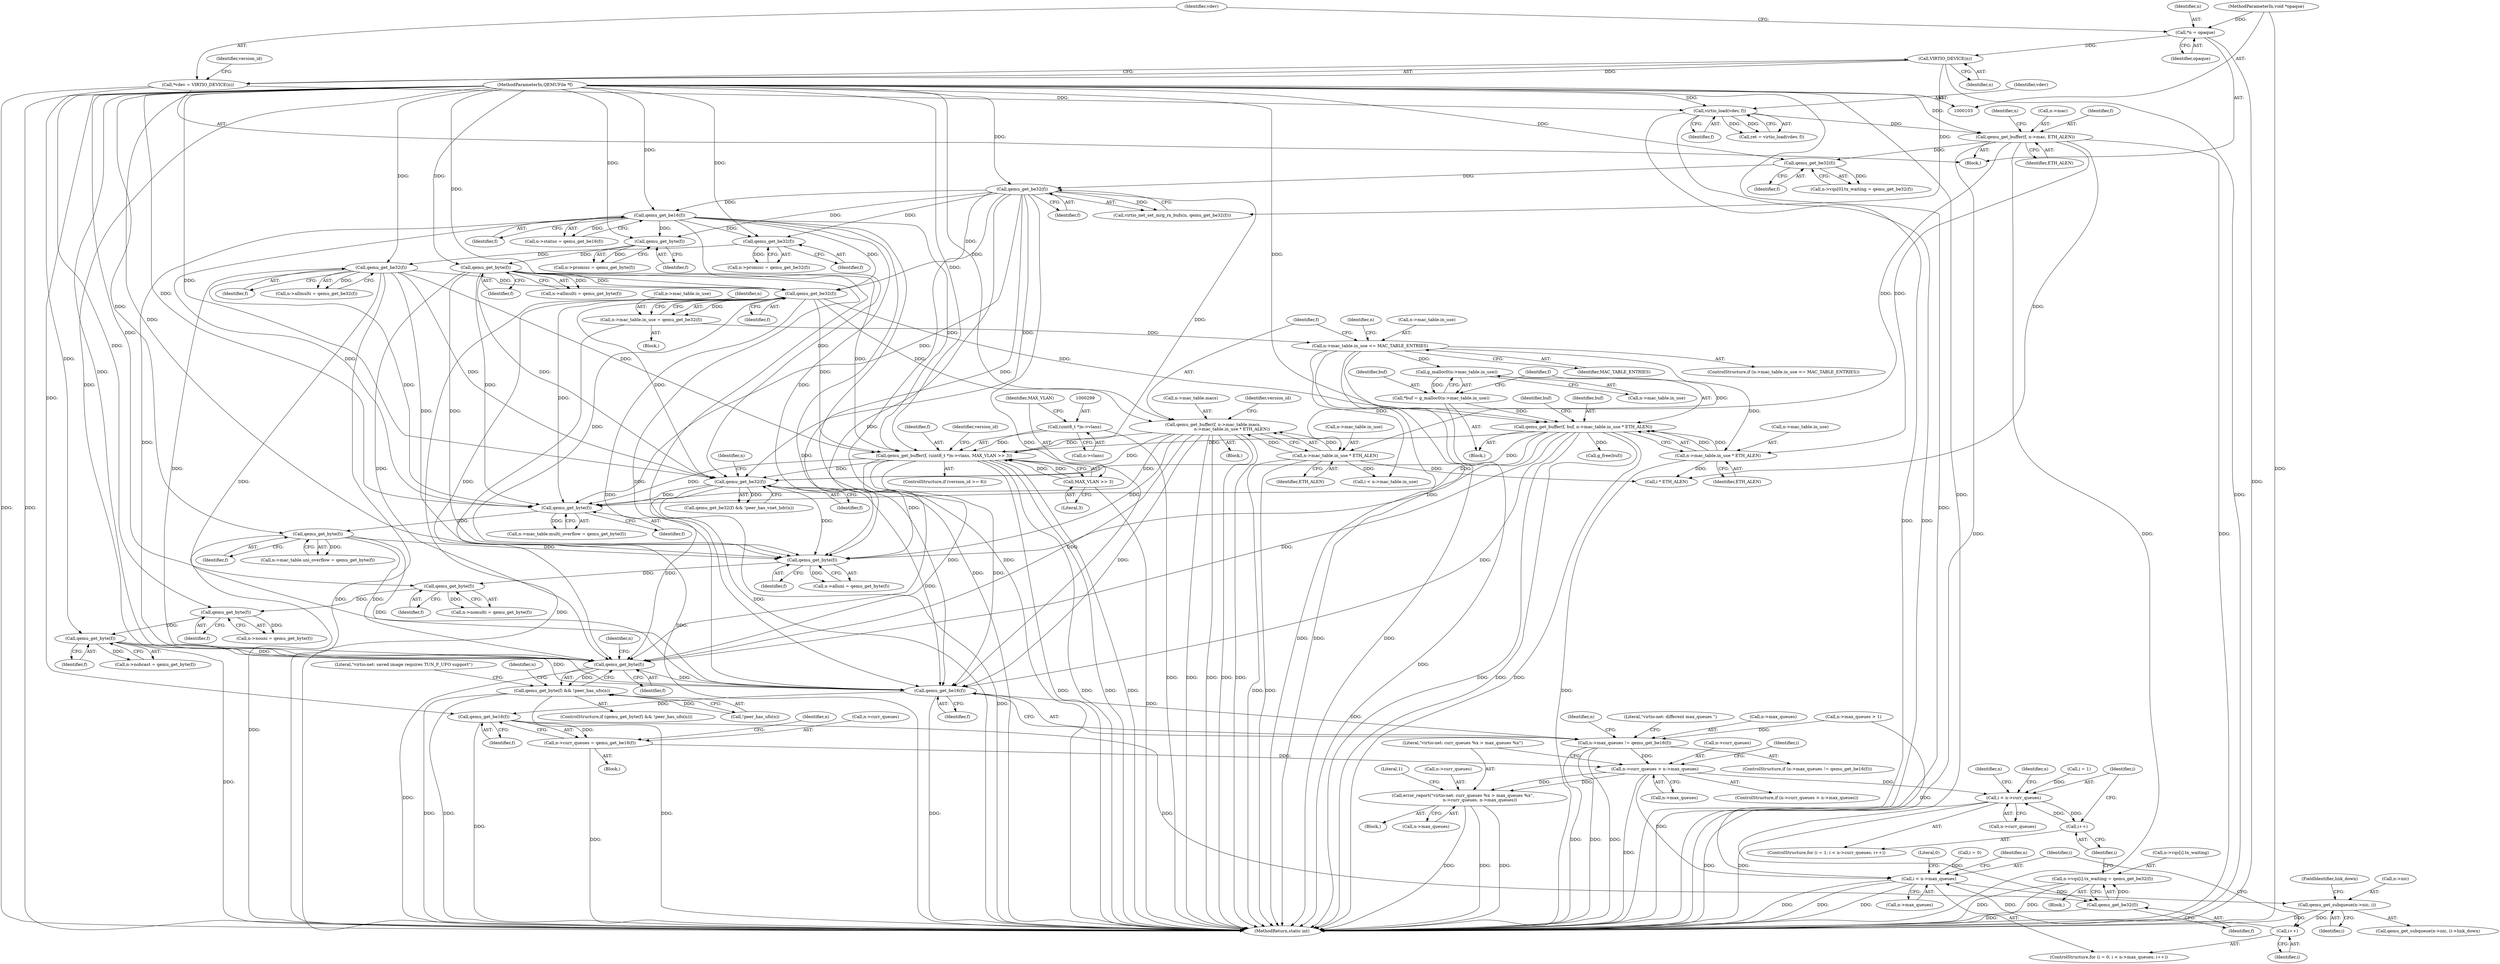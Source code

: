 digraph "0_qemu_eea750a5623ddac7a61982eec8f1c93481857578@pointer" {
"1000381" [label="(Call,qemu_get_byte(f))"];
"1000343" [label="(Call,qemu_get_byte(f))"];
"1000335" [label="(Call,qemu_get_byte(f))"];
"1000218" [label="(Call,qemu_get_be32(f))"];
"1000159" [label="(Call,qemu_get_be32(f))"];
"1000155" [label="(Call,qemu_get_be32(f))"];
"1000141" [label="(Call,qemu_get_buffer(f, n->mac, ETH_ALEN))"];
"1000133" [label="(Call,virtio_load(vdev, f))"];
"1000113" [label="(Call,*vdev = VIRTIO_DEVICE(n))"];
"1000115" [label="(Call,VIRTIO_DEVICE(n))"];
"1000109" [label="(Call,*n = opaque)"];
"1000105" [label="(MethodParameterIn,void *opaque)"];
"1000104" [label="(MethodParameterIn,QEMUFile *f)"];
"1000205" [label="(Call,qemu_get_byte(f))"];
"1000199" [label="(Call,qemu_get_byte(f))"];
"1000169" [label="(Call,qemu_get_be16(f))"];
"1000191" [label="(Call,qemu_get_be32(f))"];
"1000185" [label="(Call,qemu_get_be32(f))"];
"1000296" [label="(Call,qemu_get_buffer(f, (uint8_t *)n->vlans, MAX_VLAN >> 3))"];
"1000229" [label="(Call,qemu_get_buffer(f, n->mac_table.macs,\n                            n->mac_table.in_use * ETH_ALEN))"];
"1000236" [label="(Call,n->mac_table.in_use * ETH_ALEN)"];
"1000221" [label="(Call,n->mac_table.in_use <= MAC_TABLE_ENTRIES)"];
"1000212" [label="(Call,n->mac_table.in_use = qemu_get_be32(f))"];
"1000260" [label="(Call,qemu_get_buffer(f, buf, n->mac_table.in_use * ETH_ALEN))"];
"1000252" [label="(Call,*buf = g_malloc0(n->mac_table.in_use))"];
"1000254" [label="(Call,g_malloc0(n->mac_table.in_use))"];
"1000263" [label="(Call,n->mac_table.in_use * ETH_ALEN)"];
"1000298" [label="(Call,(uint8_t *)n->vlans)"];
"1000303" [label="(Call,MAX_VLAN >> 3)"];
"1000313" [label="(Call,qemu_get_be32(f))"];
"1000372" [label="(Call,qemu_get_byte(f))"];
"1000366" [label="(Call,qemu_get_byte(f))"];
"1000360" [label="(Call,qemu_get_byte(f))"];
"1000354" [label="(Call,qemu_get_byte(f))"];
"1000380" [label="(Call,qemu_get_byte(f) && !peer_has_ufo(n))"];
"1000404" [label="(Call,qemu_get_be16(f))"];
"1000400" [label="(Call,n->max_queues != qemu_get_be16(f))"];
"1000419" [label="(Call,n->curr_queues > n->max_queues)"];
"1000427" [label="(Call,error_report(\"virtio-net: curr_queues %x > max_queues %x\",\n                         n->curr_queues, n->max_queues))"];
"1000442" [label="(Call,i < n->curr_queues)"];
"1000447" [label="(Call,i++)"];
"1000522" [label="(Call,i < n->max_queues)"];
"1000532" [label="(Call,qemu_get_subqueue(n->nic, i))"];
"1000527" [label="(Call,i++)"];
"1000416" [label="(Call,qemu_get_be16(f))"];
"1000412" [label="(Call,n->curr_queues = qemu_get_be16(f))"];
"1000458" [label="(Call,qemu_get_be32(f))"];
"1000450" [label="(Call,n->vqs[i].tx_waiting = qemu_get_be32(f))"];
"1000292" [label="(ControlStructure,if (version_id >= 6))"];
"1000242" [label="(Identifier,ETH_ALEN)"];
"1000385" [label="(Identifier,n)"];
"1000220" [label="(ControlStructure,if (n->mac_table.in_use <= MAC_TABLE_ENTRIES))"];
"1000462" [label="(Identifier,n)"];
"1000151" [label="(Identifier,n)"];
"1000186" [label="(Identifier,f)"];
"1000314" [label="(Identifier,f)"];
"1000362" [label="(Call,n->nouni = qemu_get_byte(f))"];
"1000522" [label="(Call,i < n->max_queues)"];
"1000212" [label="(Call,n->mac_table.in_use = qemu_get_be32(f))"];
"1000270" [label="(Call,g_free(buf))"];
"1000381" [label="(Call,qemu_get_byte(f))"];
"1000373" [label="(Identifier,f)"];
"1000380" [label="(Call,qemu_get_byte(f) && !peer_has_ufo(n))"];
"1000141" [label="(Call,qemu_get_buffer(f, n->mac, ETH_ALEN))"];
"1000213" [label="(Call,n->mac_table.in_use)"];
"1000219" [label="(Identifier,f)"];
"1000156" [label="(Identifier,f)"];
"1000271" [label="(Identifier,buf)"];
"1000404" [label="(Call,qemu_get_be16(f))"];
"1000146" [label="(Identifier,ETH_ALEN)"];
"1000211" [label="(Block,)"];
"1000344" [label="(Identifier,f)"];
"1000541" [label="(MethodReturn,static int)"];
"1000304" [label="(Identifier,MAX_VLAN)"];
"1000228" [label="(Block,)"];
"1000116" [label="(Identifier,n)"];
"1000426" [label="(Block,)"];
"1000195" [label="(Call,n->promisc = qemu_get_byte(f))"];
"1000454" [label="(Identifier,n)"];
"1000115" [label="(Call,VIRTIO_DEVICE(n))"];
"1000537" [label="(FieldIdentifier,link_down)"];
"1000533" [label="(Call,n->nic)"];
"1000313" [label="(Call,qemu_get_be32(f))"];
"1000114" [label="(Identifier,vdev)"];
"1000170" [label="(Identifier,f)"];
"1000447" [label="(Call,i++)"];
"1000356" [label="(Call,n->nomulti = qemu_get_byte(f))"];
"1000395" [label="(Identifier,n)"];
"1000379" [label="(ControlStructure,if (qemu_get_byte(f) && !peer_has_ufo(n)))"];
"1000236" [label="(Call,n->mac_table.in_use * ETH_ALEN)"];
"1000123" [label="(Identifier,version_id)"];
"1000227" [label="(Identifier,MAC_TABLE_ENTRIES)"];
"1000247" [label="(Identifier,n)"];
"1000401" [label="(Call,n->max_queues)"];
"1000335" [label="(Call,qemu_get_byte(f))"];
"1000367" [label="(Identifier,f)"];
"1000143" [label="(Call,n->mac)"];
"1000297" [label="(Identifier,f)"];
"1000252" [label="(Call,*buf = g_malloc0(n->mac_table.in_use))"];
"1000398" [label="(Block,)"];
"1000496" [label="(Call,i * ETH_ALEN)"];
"1000205" [label="(Call,qemu_get_byte(f))"];
"1000206" [label="(Identifier,f)"];
"1000458" [label="(Call,qemu_get_be32(f))"];
"1000109" [label="(Call,*n = opaque)"];
"1000414" [label="(Identifier,n)"];
"1000527" [label="(Call,i++)"];
"1000443" [label="(Identifier,i)"];
"1000432" [label="(Call,n->max_queues)"];
"1000142" [label="(Identifier,f)"];
"1000160" [label="(Identifier,f)"];
"1000169" [label="(Call,qemu_get_be16(f))"];
"1000308" [label="(Identifier,version_id)"];
"1000200" [label="(Identifier,f)"];
"1000264" [label="(Call,n->mac_table.in_use)"];
"1000423" [label="(Call,n->max_queues)"];
"1000451" [label="(Call,n->vqs[i].tx_waiting)"];
"1000428" [label="(Literal,\"virtio-net: curr_queues %x > max_queues %x\")"];
"1000400" [label="(Call,n->max_queues != qemu_get_be16(f))"];
"1000383" [label="(Call,!peer_has_ufo(n))"];
"1000263" [label="(Call,n->mac_table.in_use * ETH_ALEN)"];
"1000438" [label="(ControlStructure,for (i = 1; i < n->curr_queues; i++))"];
"1000343" [label="(Call,qemu_get_byte(f))"];
"1000192" [label="(Identifier,f)"];
"1000260" [label="(Call,qemu_get_buffer(f, buf, n->mac_table.in_use * ETH_ALEN))"];
"1000231" [label="(Call,n->mac_table.macs)"];
"1000361" [label="(Identifier,f)"];
"1000405" [label="(Identifier,f)"];
"1000523" [label="(Identifier,i)"];
"1000296" [label="(Call,qemu_get_buffer(f, (uint8_t *)n->vlans, MAX_VLAN >> 3))"];
"1000444" [label="(Call,n->curr_queues)"];
"1000250" [label="(Block,)"];
"1000224" [label="(Identifier,n)"];
"1000437" [label="(Literal,1)"];
"1000427" [label="(Call,error_report(\"virtio-net: curr_queues %x > max_queues %x\",\n                         n->curr_queues, n->max_queues))"];
"1000294" [label="(Identifier,version_id)"];
"1000366" [label="(Call,qemu_get_byte(f))"];
"1000540" [label="(Literal,0)"];
"1000360" [label="(Call,qemu_get_byte(f))"];
"1000372" [label="(Call,qemu_get_byte(f))"];
"1000531" [label="(Call,qemu_get_subqueue(n->nic, i)->link_down)"];
"1000222" [label="(Call,n->mac_table.in_use)"];
"1000448" [label="(Identifier,i)"];
"1000157" [label="(Call,virtio_net_set_mrg_rx_bufs(n, qemu_get_be32(f)))"];
"1000155" [label="(Call,qemu_get_be32(f))"];
"1000104" [label="(MethodParameterIn,QEMUFile *f)"];
"1000111" [label="(Identifier,opaque)"];
"1000303" [label="(Call,MAX_VLAN >> 3)"];
"1000110" [label="(Identifier,n)"];
"1000305" [label="(Literal,3)"];
"1000337" [label="(Call,n->mac_table.uni_overflow = qemu_get_byte(f))"];
"1000536" [label="(Identifier,i)"];
"1000449" [label="(Block,)"];
"1000147" [label="(Call,n->vqs[0].tx_waiting = qemu_get_be32(f))"];
"1000354" [label="(Call,qemu_get_byte(f))"];
"1000230" [label="(Identifier,f)"];
"1000393" [label="(Call,n->max_queues > 1)"];
"1000300" [label="(Call,n->vlans)"];
"1000133" [label="(Call,virtio_load(vdev, f))"];
"1000131" [label="(Call,ret = virtio_load(vdev, f))"];
"1000107" [label="(Block,)"];
"1000421" [label="(Identifier,n)"];
"1000532" [label="(Call,qemu_get_subqueue(n->nic, i))"];
"1000269" [label="(Identifier,ETH_ALEN)"];
"1000329" [label="(Call,n->mac_table.multi_overflow = qemu_get_byte(f))"];
"1000253" [label="(Identifier,buf)"];
"1000368" [label="(Call,n->nobcast = qemu_get_byte(f))"];
"1000134" [label="(Identifier,vdev)"];
"1000408" [label="(Literal,\"virtio-net: different max_queues \")"];
"1000420" [label="(Call,n->curr_queues)"];
"1000524" [label="(Call,n->max_queues)"];
"1000417" [label="(Identifier,f)"];
"1000317" [label="(Identifier,n)"];
"1000105" [label="(MethodParameterIn,void *opaque)"];
"1000336" [label="(Identifier,f)"];
"1000262" [label="(Identifier,buf)"];
"1000519" [label="(Call,i = 0)"];
"1000254" [label="(Call,g_malloc0(n->mac_table.in_use))"];
"1000439" [label="(Call,i = 1)"];
"1000388" [label="(Literal,\"virtio-net: saved image requires TUN_F_UFO support\")"];
"1000382" [label="(Identifier,f)"];
"1000413" [label="(Call,n->curr_queues)"];
"1000355" [label="(Identifier,f)"];
"1000221" [label="(Call,n->mac_table.in_use <= MAC_TABLE_ENTRIES)"];
"1000191" [label="(Call,qemu_get_be32(f))"];
"1000478" [label="(Call,i < n->mac_table.in_use)"];
"1000416" [label="(Call,qemu_get_be16(f))"];
"1000518" [label="(ControlStructure,for (i = 0; i < n->max_queues; i++))"];
"1000165" [label="(Call,n->status = qemu_get_be16(f))"];
"1000113" [label="(Call,*vdev = VIRTIO_DEVICE(n))"];
"1000418" [label="(ControlStructure,if (n->curr_queues > n->max_queues))"];
"1000135" [label="(Identifier,f)"];
"1000298" [label="(Call,(uint8_t *)n->vlans)"];
"1000312" [label="(Call,qemu_get_be32(f) && !peer_has_vnet_hdr(n))"];
"1000419" [label="(Call,n->curr_queues > n->max_queues)"];
"1000237" [label="(Call,n->mac_table.in_use)"];
"1000229" [label="(Call,qemu_get_buffer(f, n->mac_table.macs,\n                            n->mac_table.in_use * ETH_ALEN))"];
"1000159" [label="(Call,qemu_get_be32(f))"];
"1000187" [label="(Call,n->allmulti = qemu_get_be32(f))"];
"1000255" [label="(Call,n->mac_table.in_use)"];
"1000429" [label="(Call,n->curr_queues)"];
"1000350" [label="(Call,n->alluni = qemu_get_byte(f))"];
"1000399" [label="(ControlStructure,if (n->max_queues != qemu_get_be16(f)))"];
"1000201" [label="(Call,n->allmulti = qemu_get_byte(f))"];
"1000528" [label="(Identifier,i)"];
"1000450" [label="(Call,n->vqs[i].tx_waiting = qemu_get_be32(f))"];
"1000261" [label="(Identifier,f)"];
"1000440" [label="(Identifier,i)"];
"1000412" [label="(Call,n->curr_queues = qemu_get_be16(f))"];
"1000218" [label="(Call,qemu_get_be32(f))"];
"1000459" [label="(Identifier,f)"];
"1000442" [label="(Call,i < n->curr_queues)"];
"1000185" [label="(Call,qemu_get_be32(f))"];
"1000199" [label="(Call,qemu_get_byte(f))"];
"1000534" [label="(Identifier,n)"];
"1000181" [label="(Call,n->promisc = qemu_get_be32(f))"];
"1000381" -> "1000380"  [label="AST: "];
"1000381" -> "1000382"  [label="CFG: "];
"1000382" -> "1000381"  [label="AST: "];
"1000385" -> "1000381"  [label="CFG: "];
"1000380" -> "1000381"  [label="CFG: "];
"1000381" -> "1000541"  [label="DDG: "];
"1000381" -> "1000380"  [label="DDG: "];
"1000343" -> "1000381"  [label="DDG: "];
"1000218" -> "1000381"  [label="DDG: "];
"1000159" -> "1000381"  [label="DDG: "];
"1000205" -> "1000381"  [label="DDG: "];
"1000372" -> "1000381"  [label="DDG: "];
"1000296" -> "1000381"  [label="DDG: "];
"1000229" -> "1000381"  [label="DDG: "];
"1000169" -> "1000381"  [label="DDG: "];
"1000260" -> "1000381"  [label="DDG: "];
"1000313" -> "1000381"  [label="DDG: "];
"1000191" -> "1000381"  [label="DDG: "];
"1000104" -> "1000381"  [label="DDG: "];
"1000381" -> "1000404"  [label="DDG: "];
"1000343" -> "1000337"  [label="AST: "];
"1000343" -> "1000344"  [label="CFG: "];
"1000344" -> "1000343"  [label="AST: "];
"1000337" -> "1000343"  [label="CFG: "];
"1000343" -> "1000541"  [label="DDG: "];
"1000343" -> "1000337"  [label="DDG: "];
"1000335" -> "1000343"  [label="DDG: "];
"1000104" -> "1000343"  [label="DDG: "];
"1000343" -> "1000354"  [label="DDG: "];
"1000343" -> "1000404"  [label="DDG: "];
"1000335" -> "1000329"  [label="AST: "];
"1000335" -> "1000336"  [label="CFG: "];
"1000336" -> "1000335"  [label="AST: "];
"1000329" -> "1000335"  [label="CFG: "];
"1000335" -> "1000329"  [label="DDG: "];
"1000218" -> "1000335"  [label="DDG: "];
"1000159" -> "1000335"  [label="DDG: "];
"1000205" -> "1000335"  [label="DDG: "];
"1000296" -> "1000335"  [label="DDG: "];
"1000229" -> "1000335"  [label="DDG: "];
"1000169" -> "1000335"  [label="DDG: "];
"1000260" -> "1000335"  [label="DDG: "];
"1000313" -> "1000335"  [label="DDG: "];
"1000191" -> "1000335"  [label="DDG: "];
"1000104" -> "1000335"  [label="DDG: "];
"1000218" -> "1000212"  [label="AST: "];
"1000218" -> "1000219"  [label="CFG: "];
"1000219" -> "1000218"  [label="AST: "];
"1000212" -> "1000218"  [label="CFG: "];
"1000218" -> "1000541"  [label="DDG: "];
"1000218" -> "1000212"  [label="DDG: "];
"1000159" -> "1000218"  [label="DDG: "];
"1000205" -> "1000218"  [label="DDG: "];
"1000169" -> "1000218"  [label="DDG: "];
"1000191" -> "1000218"  [label="DDG: "];
"1000104" -> "1000218"  [label="DDG: "];
"1000218" -> "1000229"  [label="DDG: "];
"1000218" -> "1000260"  [label="DDG: "];
"1000218" -> "1000296"  [label="DDG: "];
"1000218" -> "1000313"  [label="DDG: "];
"1000218" -> "1000354"  [label="DDG: "];
"1000218" -> "1000404"  [label="DDG: "];
"1000159" -> "1000157"  [label="AST: "];
"1000159" -> "1000160"  [label="CFG: "];
"1000160" -> "1000159"  [label="AST: "];
"1000157" -> "1000159"  [label="CFG: "];
"1000159" -> "1000541"  [label="DDG: "];
"1000159" -> "1000157"  [label="DDG: "];
"1000155" -> "1000159"  [label="DDG: "];
"1000104" -> "1000159"  [label="DDG: "];
"1000159" -> "1000169"  [label="DDG: "];
"1000159" -> "1000185"  [label="DDG: "];
"1000159" -> "1000199"  [label="DDG: "];
"1000159" -> "1000296"  [label="DDG: "];
"1000159" -> "1000313"  [label="DDG: "];
"1000159" -> "1000354"  [label="DDG: "];
"1000159" -> "1000404"  [label="DDG: "];
"1000155" -> "1000147"  [label="AST: "];
"1000155" -> "1000156"  [label="CFG: "];
"1000156" -> "1000155"  [label="AST: "];
"1000147" -> "1000155"  [label="CFG: "];
"1000155" -> "1000147"  [label="DDG: "];
"1000141" -> "1000155"  [label="DDG: "];
"1000104" -> "1000155"  [label="DDG: "];
"1000141" -> "1000107"  [label="AST: "];
"1000141" -> "1000146"  [label="CFG: "];
"1000142" -> "1000141"  [label="AST: "];
"1000143" -> "1000141"  [label="AST: "];
"1000146" -> "1000141"  [label="AST: "];
"1000151" -> "1000141"  [label="CFG: "];
"1000141" -> "1000541"  [label="DDG: "];
"1000141" -> "1000541"  [label="DDG: "];
"1000141" -> "1000541"  [label="DDG: "];
"1000133" -> "1000141"  [label="DDG: "];
"1000104" -> "1000141"  [label="DDG: "];
"1000141" -> "1000236"  [label="DDG: "];
"1000141" -> "1000263"  [label="DDG: "];
"1000141" -> "1000496"  [label="DDG: "];
"1000133" -> "1000131"  [label="AST: "];
"1000133" -> "1000135"  [label="CFG: "];
"1000134" -> "1000133"  [label="AST: "];
"1000135" -> "1000133"  [label="AST: "];
"1000131" -> "1000133"  [label="CFG: "];
"1000133" -> "1000541"  [label="DDG: "];
"1000133" -> "1000541"  [label="DDG: "];
"1000133" -> "1000131"  [label="DDG: "];
"1000133" -> "1000131"  [label="DDG: "];
"1000113" -> "1000133"  [label="DDG: "];
"1000104" -> "1000133"  [label="DDG: "];
"1000113" -> "1000107"  [label="AST: "];
"1000113" -> "1000115"  [label="CFG: "];
"1000114" -> "1000113"  [label="AST: "];
"1000115" -> "1000113"  [label="AST: "];
"1000123" -> "1000113"  [label="CFG: "];
"1000113" -> "1000541"  [label="DDG: "];
"1000113" -> "1000541"  [label="DDG: "];
"1000115" -> "1000113"  [label="DDG: "];
"1000115" -> "1000116"  [label="CFG: "];
"1000116" -> "1000115"  [label="AST: "];
"1000115" -> "1000541"  [label="DDG: "];
"1000109" -> "1000115"  [label="DDG: "];
"1000115" -> "1000157"  [label="DDG: "];
"1000109" -> "1000107"  [label="AST: "];
"1000109" -> "1000111"  [label="CFG: "];
"1000110" -> "1000109"  [label="AST: "];
"1000111" -> "1000109"  [label="AST: "];
"1000114" -> "1000109"  [label="CFG: "];
"1000109" -> "1000541"  [label="DDG: "];
"1000105" -> "1000109"  [label="DDG: "];
"1000105" -> "1000103"  [label="AST: "];
"1000105" -> "1000541"  [label="DDG: "];
"1000104" -> "1000103"  [label="AST: "];
"1000104" -> "1000541"  [label="DDG: "];
"1000104" -> "1000169"  [label="DDG: "];
"1000104" -> "1000185"  [label="DDG: "];
"1000104" -> "1000191"  [label="DDG: "];
"1000104" -> "1000199"  [label="DDG: "];
"1000104" -> "1000205"  [label="DDG: "];
"1000104" -> "1000229"  [label="DDG: "];
"1000104" -> "1000260"  [label="DDG: "];
"1000104" -> "1000296"  [label="DDG: "];
"1000104" -> "1000313"  [label="DDG: "];
"1000104" -> "1000354"  [label="DDG: "];
"1000104" -> "1000360"  [label="DDG: "];
"1000104" -> "1000366"  [label="DDG: "];
"1000104" -> "1000372"  [label="DDG: "];
"1000104" -> "1000404"  [label="DDG: "];
"1000104" -> "1000416"  [label="DDG: "];
"1000104" -> "1000458"  [label="DDG: "];
"1000205" -> "1000201"  [label="AST: "];
"1000205" -> "1000206"  [label="CFG: "];
"1000206" -> "1000205"  [label="AST: "];
"1000201" -> "1000205"  [label="CFG: "];
"1000205" -> "1000541"  [label="DDG: "];
"1000205" -> "1000201"  [label="DDG: "];
"1000199" -> "1000205"  [label="DDG: "];
"1000205" -> "1000296"  [label="DDG: "];
"1000205" -> "1000313"  [label="DDG: "];
"1000205" -> "1000354"  [label="DDG: "];
"1000205" -> "1000404"  [label="DDG: "];
"1000199" -> "1000195"  [label="AST: "];
"1000199" -> "1000200"  [label="CFG: "];
"1000200" -> "1000199"  [label="AST: "];
"1000195" -> "1000199"  [label="CFG: "];
"1000199" -> "1000195"  [label="DDG: "];
"1000169" -> "1000199"  [label="DDG: "];
"1000169" -> "1000165"  [label="AST: "];
"1000169" -> "1000170"  [label="CFG: "];
"1000170" -> "1000169"  [label="AST: "];
"1000165" -> "1000169"  [label="CFG: "];
"1000169" -> "1000541"  [label="DDG: "];
"1000169" -> "1000165"  [label="DDG: "];
"1000169" -> "1000185"  [label="DDG: "];
"1000169" -> "1000296"  [label="DDG: "];
"1000169" -> "1000313"  [label="DDG: "];
"1000169" -> "1000354"  [label="DDG: "];
"1000169" -> "1000404"  [label="DDG: "];
"1000191" -> "1000187"  [label="AST: "];
"1000191" -> "1000192"  [label="CFG: "];
"1000192" -> "1000191"  [label="AST: "];
"1000187" -> "1000191"  [label="CFG: "];
"1000191" -> "1000541"  [label="DDG: "];
"1000191" -> "1000187"  [label="DDG: "];
"1000185" -> "1000191"  [label="DDG: "];
"1000191" -> "1000296"  [label="DDG: "];
"1000191" -> "1000313"  [label="DDG: "];
"1000191" -> "1000354"  [label="DDG: "];
"1000191" -> "1000404"  [label="DDG: "];
"1000185" -> "1000181"  [label="AST: "];
"1000185" -> "1000186"  [label="CFG: "];
"1000186" -> "1000185"  [label="AST: "];
"1000181" -> "1000185"  [label="CFG: "];
"1000185" -> "1000181"  [label="DDG: "];
"1000296" -> "1000292"  [label="AST: "];
"1000296" -> "1000303"  [label="CFG: "];
"1000297" -> "1000296"  [label="AST: "];
"1000298" -> "1000296"  [label="AST: "];
"1000303" -> "1000296"  [label="AST: "];
"1000308" -> "1000296"  [label="CFG: "];
"1000296" -> "1000541"  [label="DDG: "];
"1000296" -> "1000541"  [label="DDG: "];
"1000296" -> "1000541"  [label="DDG: "];
"1000296" -> "1000541"  [label="DDG: "];
"1000229" -> "1000296"  [label="DDG: "];
"1000260" -> "1000296"  [label="DDG: "];
"1000298" -> "1000296"  [label="DDG: "];
"1000303" -> "1000296"  [label="DDG: "];
"1000303" -> "1000296"  [label="DDG: "];
"1000296" -> "1000313"  [label="DDG: "];
"1000296" -> "1000354"  [label="DDG: "];
"1000296" -> "1000404"  [label="DDG: "];
"1000229" -> "1000228"  [label="AST: "];
"1000229" -> "1000236"  [label="CFG: "];
"1000230" -> "1000229"  [label="AST: "];
"1000231" -> "1000229"  [label="AST: "];
"1000236" -> "1000229"  [label="AST: "];
"1000294" -> "1000229"  [label="CFG: "];
"1000229" -> "1000541"  [label="DDG: "];
"1000229" -> "1000541"  [label="DDG: "];
"1000229" -> "1000541"  [label="DDG: "];
"1000229" -> "1000541"  [label="DDG: "];
"1000236" -> "1000229"  [label="DDG: "];
"1000236" -> "1000229"  [label="DDG: "];
"1000229" -> "1000313"  [label="DDG: "];
"1000229" -> "1000354"  [label="DDG: "];
"1000229" -> "1000404"  [label="DDG: "];
"1000236" -> "1000242"  [label="CFG: "];
"1000237" -> "1000236"  [label="AST: "];
"1000242" -> "1000236"  [label="AST: "];
"1000236" -> "1000541"  [label="DDG: "];
"1000236" -> "1000541"  [label="DDG: "];
"1000221" -> "1000236"  [label="DDG: "];
"1000236" -> "1000478"  [label="DDG: "];
"1000236" -> "1000496"  [label="DDG: "];
"1000221" -> "1000220"  [label="AST: "];
"1000221" -> "1000227"  [label="CFG: "];
"1000222" -> "1000221"  [label="AST: "];
"1000227" -> "1000221"  [label="AST: "];
"1000230" -> "1000221"  [label="CFG: "];
"1000247" -> "1000221"  [label="CFG: "];
"1000221" -> "1000541"  [label="DDG: "];
"1000221" -> "1000541"  [label="DDG: "];
"1000221" -> "1000541"  [label="DDG: "];
"1000212" -> "1000221"  [label="DDG: "];
"1000221" -> "1000254"  [label="DDG: "];
"1000221" -> "1000478"  [label="DDG: "];
"1000212" -> "1000211"  [label="AST: "];
"1000213" -> "1000212"  [label="AST: "];
"1000224" -> "1000212"  [label="CFG: "];
"1000212" -> "1000541"  [label="DDG: "];
"1000260" -> "1000250"  [label="AST: "];
"1000260" -> "1000263"  [label="CFG: "];
"1000261" -> "1000260"  [label="AST: "];
"1000262" -> "1000260"  [label="AST: "];
"1000263" -> "1000260"  [label="AST: "];
"1000271" -> "1000260"  [label="CFG: "];
"1000260" -> "1000541"  [label="DDG: "];
"1000260" -> "1000541"  [label="DDG: "];
"1000260" -> "1000541"  [label="DDG: "];
"1000252" -> "1000260"  [label="DDG: "];
"1000263" -> "1000260"  [label="DDG: "];
"1000263" -> "1000260"  [label="DDG: "];
"1000260" -> "1000270"  [label="DDG: "];
"1000260" -> "1000313"  [label="DDG: "];
"1000260" -> "1000354"  [label="DDG: "];
"1000260" -> "1000404"  [label="DDG: "];
"1000252" -> "1000250"  [label="AST: "];
"1000252" -> "1000254"  [label="CFG: "];
"1000253" -> "1000252"  [label="AST: "];
"1000254" -> "1000252"  [label="AST: "];
"1000261" -> "1000252"  [label="CFG: "];
"1000252" -> "1000541"  [label="DDG: "];
"1000254" -> "1000252"  [label="DDG: "];
"1000254" -> "1000255"  [label="CFG: "];
"1000255" -> "1000254"  [label="AST: "];
"1000254" -> "1000263"  [label="DDG: "];
"1000263" -> "1000269"  [label="CFG: "];
"1000264" -> "1000263"  [label="AST: "];
"1000269" -> "1000263"  [label="AST: "];
"1000263" -> "1000541"  [label="DDG: "];
"1000263" -> "1000496"  [label="DDG: "];
"1000298" -> "1000300"  [label="CFG: "];
"1000299" -> "1000298"  [label="AST: "];
"1000300" -> "1000298"  [label="AST: "];
"1000304" -> "1000298"  [label="CFG: "];
"1000298" -> "1000541"  [label="DDG: "];
"1000303" -> "1000305"  [label="CFG: "];
"1000304" -> "1000303"  [label="AST: "];
"1000305" -> "1000303"  [label="AST: "];
"1000303" -> "1000541"  [label="DDG: "];
"1000313" -> "1000312"  [label="AST: "];
"1000313" -> "1000314"  [label="CFG: "];
"1000314" -> "1000313"  [label="AST: "];
"1000317" -> "1000313"  [label="CFG: "];
"1000312" -> "1000313"  [label="CFG: "];
"1000313" -> "1000541"  [label="DDG: "];
"1000313" -> "1000312"  [label="DDG: "];
"1000313" -> "1000354"  [label="DDG: "];
"1000313" -> "1000404"  [label="DDG: "];
"1000372" -> "1000368"  [label="AST: "];
"1000372" -> "1000373"  [label="CFG: "];
"1000373" -> "1000372"  [label="AST: "];
"1000368" -> "1000372"  [label="CFG: "];
"1000372" -> "1000541"  [label="DDG: "];
"1000372" -> "1000368"  [label="DDG: "];
"1000366" -> "1000372"  [label="DDG: "];
"1000372" -> "1000404"  [label="DDG: "];
"1000366" -> "1000362"  [label="AST: "];
"1000366" -> "1000367"  [label="CFG: "];
"1000367" -> "1000366"  [label="AST: "];
"1000362" -> "1000366"  [label="CFG: "];
"1000366" -> "1000362"  [label="DDG: "];
"1000360" -> "1000366"  [label="DDG: "];
"1000360" -> "1000356"  [label="AST: "];
"1000360" -> "1000361"  [label="CFG: "];
"1000361" -> "1000360"  [label="AST: "];
"1000356" -> "1000360"  [label="CFG: "];
"1000360" -> "1000356"  [label="DDG: "];
"1000354" -> "1000360"  [label="DDG: "];
"1000354" -> "1000350"  [label="AST: "];
"1000354" -> "1000355"  [label="CFG: "];
"1000355" -> "1000354"  [label="AST: "];
"1000350" -> "1000354"  [label="CFG: "];
"1000354" -> "1000350"  [label="DDG: "];
"1000380" -> "1000379"  [label="AST: "];
"1000380" -> "1000383"  [label="CFG: "];
"1000383" -> "1000380"  [label="AST: "];
"1000388" -> "1000380"  [label="CFG: "];
"1000395" -> "1000380"  [label="CFG: "];
"1000380" -> "1000541"  [label="DDG: "];
"1000380" -> "1000541"  [label="DDG: "];
"1000380" -> "1000541"  [label="DDG: "];
"1000383" -> "1000380"  [label="DDG: "];
"1000404" -> "1000400"  [label="AST: "];
"1000404" -> "1000405"  [label="CFG: "];
"1000405" -> "1000404"  [label="AST: "];
"1000400" -> "1000404"  [label="CFG: "];
"1000404" -> "1000541"  [label="DDG: "];
"1000404" -> "1000400"  [label="DDG: "];
"1000404" -> "1000416"  [label="DDG: "];
"1000400" -> "1000399"  [label="AST: "];
"1000401" -> "1000400"  [label="AST: "];
"1000408" -> "1000400"  [label="CFG: "];
"1000414" -> "1000400"  [label="CFG: "];
"1000400" -> "1000541"  [label="DDG: "];
"1000400" -> "1000541"  [label="DDG: "];
"1000400" -> "1000541"  [label="DDG: "];
"1000393" -> "1000400"  [label="DDG: "];
"1000400" -> "1000419"  [label="DDG: "];
"1000419" -> "1000418"  [label="AST: "];
"1000419" -> "1000423"  [label="CFG: "];
"1000420" -> "1000419"  [label="AST: "];
"1000423" -> "1000419"  [label="AST: "];
"1000428" -> "1000419"  [label="CFG: "];
"1000440" -> "1000419"  [label="CFG: "];
"1000419" -> "1000541"  [label="DDG: "];
"1000412" -> "1000419"  [label="DDG: "];
"1000419" -> "1000427"  [label="DDG: "];
"1000419" -> "1000427"  [label="DDG: "];
"1000419" -> "1000442"  [label="DDG: "];
"1000419" -> "1000522"  [label="DDG: "];
"1000427" -> "1000426"  [label="AST: "];
"1000427" -> "1000432"  [label="CFG: "];
"1000428" -> "1000427"  [label="AST: "];
"1000429" -> "1000427"  [label="AST: "];
"1000432" -> "1000427"  [label="AST: "];
"1000437" -> "1000427"  [label="CFG: "];
"1000427" -> "1000541"  [label="DDG: "];
"1000427" -> "1000541"  [label="DDG: "];
"1000427" -> "1000541"  [label="DDG: "];
"1000442" -> "1000438"  [label="AST: "];
"1000442" -> "1000444"  [label="CFG: "];
"1000443" -> "1000442"  [label="AST: "];
"1000444" -> "1000442"  [label="AST: "];
"1000454" -> "1000442"  [label="CFG: "];
"1000462" -> "1000442"  [label="CFG: "];
"1000442" -> "1000541"  [label="DDG: "];
"1000442" -> "1000541"  [label="DDG: "];
"1000439" -> "1000442"  [label="DDG: "];
"1000447" -> "1000442"  [label="DDG: "];
"1000442" -> "1000447"  [label="DDG: "];
"1000447" -> "1000438"  [label="AST: "];
"1000447" -> "1000448"  [label="CFG: "];
"1000448" -> "1000447"  [label="AST: "];
"1000443" -> "1000447"  [label="CFG: "];
"1000522" -> "1000518"  [label="AST: "];
"1000522" -> "1000524"  [label="CFG: "];
"1000523" -> "1000522"  [label="AST: "];
"1000524" -> "1000522"  [label="AST: "];
"1000534" -> "1000522"  [label="CFG: "];
"1000540" -> "1000522"  [label="CFG: "];
"1000522" -> "1000541"  [label="DDG: "];
"1000522" -> "1000541"  [label="DDG: "];
"1000522" -> "1000541"  [label="DDG: "];
"1000519" -> "1000522"  [label="DDG: "];
"1000527" -> "1000522"  [label="DDG: "];
"1000393" -> "1000522"  [label="DDG: "];
"1000522" -> "1000532"  [label="DDG: "];
"1000532" -> "1000531"  [label="AST: "];
"1000532" -> "1000536"  [label="CFG: "];
"1000533" -> "1000532"  [label="AST: "];
"1000536" -> "1000532"  [label="AST: "];
"1000537" -> "1000532"  [label="CFG: "];
"1000532" -> "1000541"  [label="DDG: "];
"1000532" -> "1000527"  [label="DDG: "];
"1000527" -> "1000518"  [label="AST: "];
"1000527" -> "1000528"  [label="CFG: "];
"1000528" -> "1000527"  [label="AST: "];
"1000523" -> "1000527"  [label="CFG: "];
"1000416" -> "1000412"  [label="AST: "];
"1000416" -> "1000417"  [label="CFG: "];
"1000417" -> "1000416"  [label="AST: "];
"1000412" -> "1000416"  [label="CFG: "];
"1000416" -> "1000541"  [label="DDG: "];
"1000416" -> "1000412"  [label="DDG: "];
"1000416" -> "1000458"  [label="DDG: "];
"1000412" -> "1000398"  [label="AST: "];
"1000413" -> "1000412"  [label="AST: "];
"1000421" -> "1000412"  [label="CFG: "];
"1000412" -> "1000541"  [label="DDG: "];
"1000458" -> "1000450"  [label="AST: "];
"1000458" -> "1000459"  [label="CFG: "];
"1000459" -> "1000458"  [label="AST: "];
"1000450" -> "1000458"  [label="CFG: "];
"1000458" -> "1000541"  [label="DDG: "];
"1000458" -> "1000450"  [label="DDG: "];
"1000450" -> "1000449"  [label="AST: "];
"1000451" -> "1000450"  [label="AST: "];
"1000448" -> "1000450"  [label="CFG: "];
"1000450" -> "1000541"  [label="DDG: "];
"1000450" -> "1000541"  [label="DDG: "];
}
